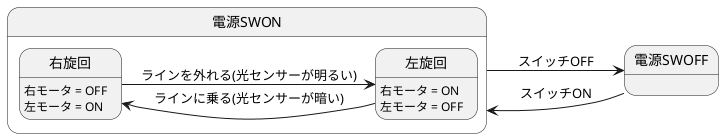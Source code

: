 @startuml
left to right direction
state 電源SWON {
右旋回 --> 左旋回 : ラインを外れる(光センサーが明るい)
右旋回 : 右モータ = OFF
右旋回 : 左モータ = ON
左旋回 --> 右旋回 : ラインに乗る(光センサーが暗い)
左旋回 : 右モータ = ON
左旋回 : 左モータ = OFF
}
電源SWOFF --> 電源SWON: スイッチON
電源SWON --> 電源SWOFF: スイッチOFF
@enduml